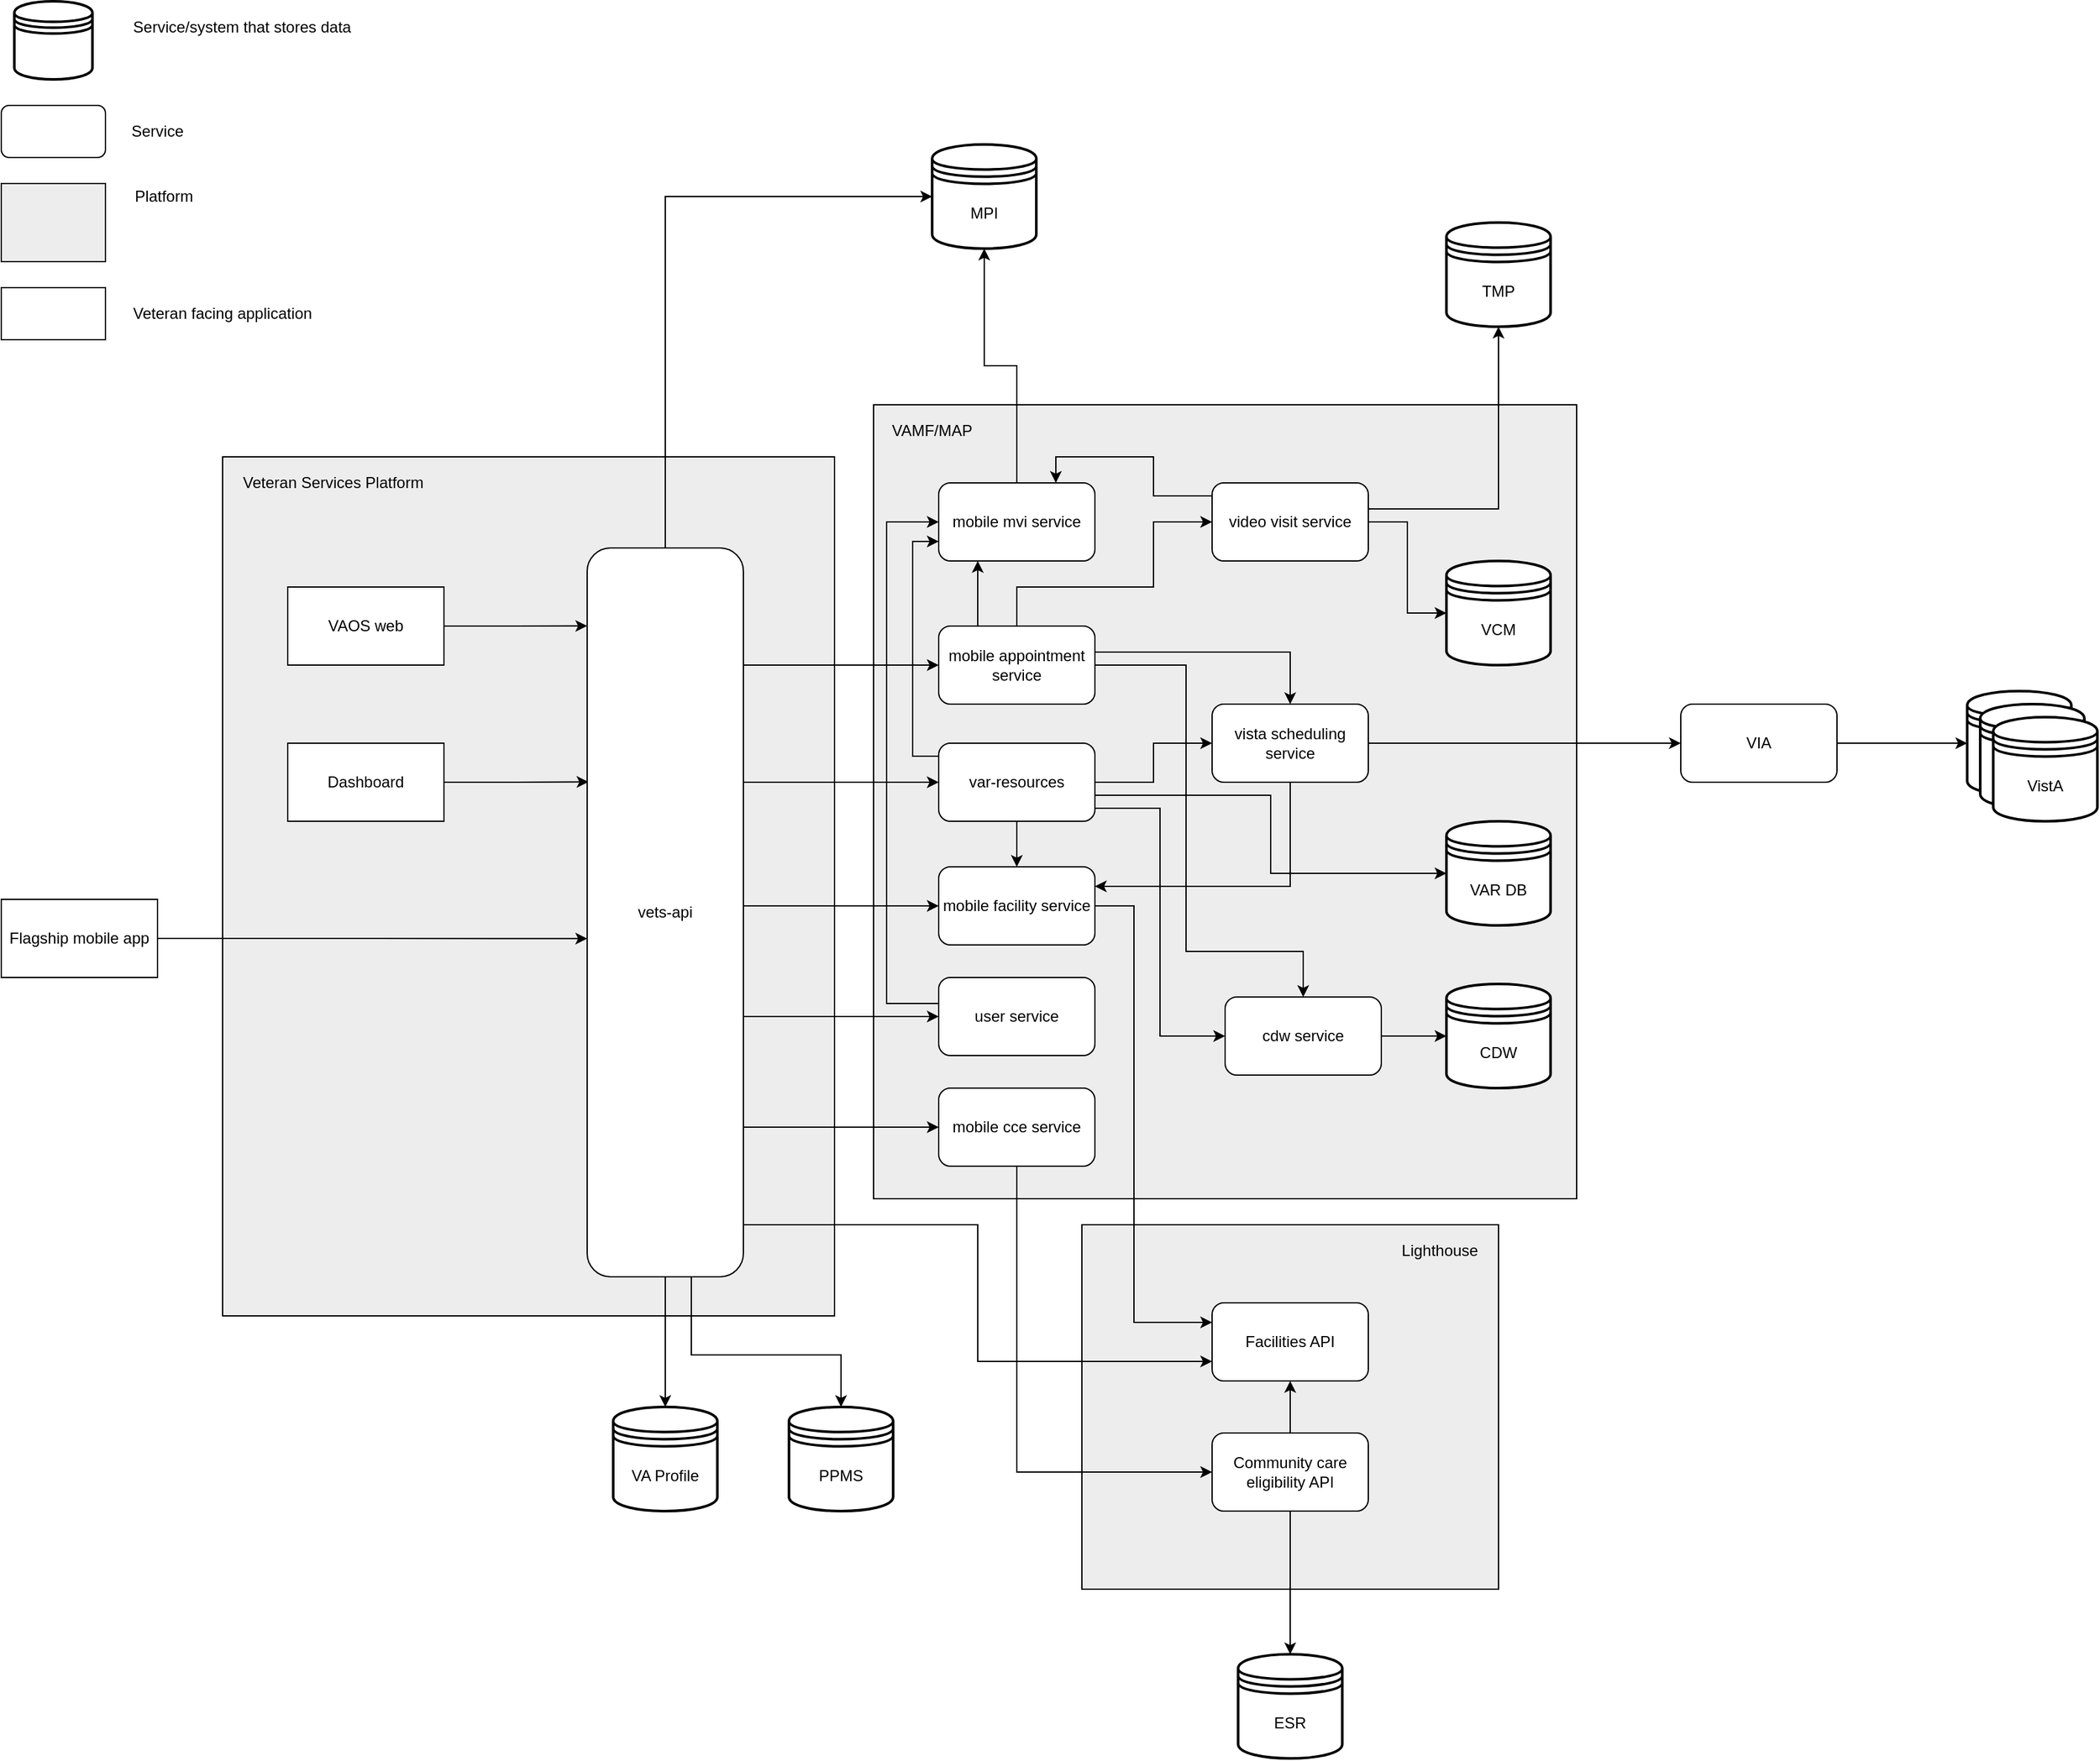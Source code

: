 <mxfile version="14.9.2" type="device"><diagram id="J299OrNDrJW-YTR5PU5g" name="Page-1"><mxGraphModel dx="2634" dy="1934" grid="1" gridSize="10" guides="1" tooltips="1" connect="1" arrows="1" fold="1" page="1" pageScale="1" pageWidth="850" pageHeight="1100" math="0" shadow="0"><root><mxCell id="0"/><mxCell id="1" parent="0"/><mxCell id="KmuFEiy8gwxwUrOHWcom-100" value="" style="rounded=0;whiteSpace=wrap;html=1;fillColor=#EDEDED;" vertex="1" parent="1"><mxGeometry x="650" y="530" width="320" height="280" as="geometry"/></mxCell><mxCell id="KmuFEiy8gwxwUrOHWcom-98" value="" style="rounded=0;whiteSpace=wrap;html=1;fillColor=#EDEDED;" vertex="1" parent="1"><mxGeometry x="490" y="-100" width="540" height="610" as="geometry"/></mxCell><mxCell id="KmuFEiy8gwxwUrOHWcom-96" value="" style="rounded=0;whiteSpace=wrap;html=1;fillColor=#EDEDED;" vertex="1" parent="1"><mxGeometry x="-10" y="-60" width="470" height="660" as="geometry"/></mxCell><mxCell id="KmuFEiy8gwxwUrOHWcom-123" style="edgeStyle=orthogonalEdgeStyle;rounded=0;orthogonalLoop=1;jettySize=auto;html=1;entryX=0;entryY=0.107;entryDx=0;entryDy=0;entryPerimeter=0;" edge="1" parent="1" source="KmuFEiy8gwxwUrOHWcom-1" target="KmuFEiy8gwxwUrOHWcom-4"><mxGeometry relative="1" as="geometry"/></mxCell><mxCell id="KmuFEiy8gwxwUrOHWcom-1" value="VAOS web" style="rounded=0;whiteSpace=wrap;html=1;" vertex="1" parent="1"><mxGeometry x="40" y="40" width="120" height="60" as="geometry"/></mxCell><mxCell id="KmuFEiy8gwxwUrOHWcom-121" style="edgeStyle=orthogonalEdgeStyle;rounded=0;orthogonalLoop=1;jettySize=auto;html=1;entryX=0.008;entryY=0.321;entryDx=0;entryDy=0;entryPerimeter=0;" edge="1" parent="1" source="KmuFEiy8gwxwUrOHWcom-2" target="KmuFEiy8gwxwUrOHWcom-4"><mxGeometry relative="1" as="geometry"/></mxCell><mxCell id="KmuFEiy8gwxwUrOHWcom-2" value="Dashboard" style="rounded=0;whiteSpace=wrap;html=1;" vertex="1" parent="1"><mxGeometry x="40" y="160" width="120" height="60" as="geometry"/></mxCell><mxCell id="KmuFEiy8gwxwUrOHWcom-89" style="edgeStyle=orthogonalEdgeStyle;rounded=0;orthogonalLoop=1;jettySize=auto;html=1;entryX=0;entryY=0.536;entryDx=0;entryDy=0;entryPerimeter=0;" edge="1" parent="1" source="KmuFEiy8gwxwUrOHWcom-3" target="KmuFEiy8gwxwUrOHWcom-4"><mxGeometry relative="1" as="geometry"><mxPoint x="270" y="261" as="targetPoint"/></mxGeometry></mxCell><mxCell id="KmuFEiy8gwxwUrOHWcom-3" value="Flagship mobile app" style="rounded=0;whiteSpace=wrap;html=1;" vertex="1" parent="1"><mxGeometry x="-180" y="280" width="120" height="60" as="geometry"/></mxCell><mxCell id="KmuFEiy8gwxwUrOHWcom-90" style="edgeStyle=orthogonalEdgeStyle;rounded=0;orthogonalLoop=1;jettySize=auto;html=1;entryX=0;entryY=0.5;entryDx=0;entryDy=0;" edge="1" parent="1" source="KmuFEiy8gwxwUrOHWcom-4" target="KmuFEiy8gwxwUrOHWcom-22"><mxGeometry relative="1" as="geometry"><Array as="points"><mxPoint x="440" y="285"/><mxPoint x="440" y="285"/></Array></mxGeometry></mxCell><mxCell id="KmuFEiy8gwxwUrOHWcom-91" style="edgeStyle=orthogonalEdgeStyle;rounded=0;orthogonalLoop=1;jettySize=auto;html=1;entryX=0;entryY=0.5;entryDx=0;entryDy=0;" edge="1" parent="1" source="KmuFEiy8gwxwUrOHWcom-4" target="KmuFEiy8gwxwUrOHWcom-60"><mxGeometry relative="1" as="geometry"><Array as="points"><mxPoint x="450" y="190"/><mxPoint x="450" y="190"/></Array></mxGeometry></mxCell><mxCell id="KmuFEiy8gwxwUrOHWcom-92" style="edgeStyle=orthogonalEdgeStyle;rounded=0;orthogonalLoop=1;jettySize=auto;html=1;entryX=0;entryY=0.5;entryDx=0;entryDy=0;" edge="1" parent="1" source="KmuFEiy8gwxwUrOHWcom-4" target="KmuFEiy8gwxwUrOHWcom-29"><mxGeometry relative="1" as="geometry"><Array as="points"><mxPoint x="460" y="100"/><mxPoint x="460" y="100"/></Array></mxGeometry></mxCell><mxCell id="KmuFEiy8gwxwUrOHWcom-93" style="edgeStyle=orthogonalEdgeStyle;rounded=0;orthogonalLoop=1;jettySize=auto;html=1;entryX=0;entryY=0.5;entryDx=0;entryDy=0;" edge="1" parent="1" source="KmuFEiy8gwxwUrOHWcom-4" target="KmuFEiy8gwxwUrOHWcom-26"><mxGeometry relative="1" as="geometry"><Array as="points"><mxPoint x="480" y="455"/><mxPoint x="480" y="455"/></Array></mxGeometry></mxCell><mxCell id="KmuFEiy8gwxwUrOHWcom-94" style="edgeStyle=orthogonalEdgeStyle;rounded=0;orthogonalLoop=1;jettySize=auto;html=1;entryX=0;entryY=0.75;entryDx=0;entryDy=0;" edge="1" parent="1" source="KmuFEiy8gwxwUrOHWcom-4" target="KmuFEiy8gwxwUrOHWcom-18"><mxGeometry relative="1" as="geometry"><Array as="points"><mxPoint x="570" y="530"/><mxPoint x="570" y="635"/></Array></mxGeometry></mxCell><mxCell id="KmuFEiy8gwxwUrOHWcom-108" style="edgeStyle=orthogonalEdgeStyle;rounded=0;orthogonalLoop=1;jettySize=auto;html=1;entryX=0;entryY=0.5;entryDx=0;entryDy=0;" edge="1" parent="1" source="KmuFEiy8gwxwUrOHWcom-4" target="KmuFEiy8gwxwUrOHWcom-109"><mxGeometry relative="1" as="geometry"><mxPoint x="530" y="-260" as="targetPoint"/><Array as="points"><mxPoint x="330" y="-260"/></Array></mxGeometry></mxCell><mxCell id="KmuFEiy8gwxwUrOHWcom-116" style="edgeStyle=orthogonalEdgeStyle;rounded=0;orthogonalLoop=1;jettySize=auto;html=1;entryX=0;entryY=0.5;entryDx=0;entryDy=0;" edge="1" parent="1" source="KmuFEiy8gwxwUrOHWcom-4" target="KmuFEiy8gwxwUrOHWcom-115"><mxGeometry relative="1" as="geometry"><Array as="points"><mxPoint x="430" y="370"/><mxPoint x="430" y="370"/></Array></mxGeometry></mxCell><mxCell id="KmuFEiy8gwxwUrOHWcom-119" style="edgeStyle=orthogonalEdgeStyle;rounded=0;orthogonalLoop=1;jettySize=auto;html=1;entryX=0.5;entryY=0;entryDx=0;entryDy=0;" edge="1" parent="1" source="KmuFEiy8gwxwUrOHWcom-4" target="KmuFEiy8gwxwUrOHWcom-38"><mxGeometry relative="1" as="geometry"/></mxCell><mxCell id="KmuFEiy8gwxwUrOHWcom-120" style="edgeStyle=orthogonalEdgeStyle;rounded=0;orthogonalLoop=1;jettySize=auto;html=1;entryX=0.5;entryY=0;entryDx=0;entryDy=0;" edge="1" parent="1" source="KmuFEiy8gwxwUrOHWcom-4" target="KmuFEiy8gwxwUrOHWcom-13"><mxGeometry relative="1" as="geometry"><Array as="points"><mxPoint x="350" y="630"/><mxPoint x="465" y="630"/></Array></mxGeometry></mxCell><mxCell id="KmuFEiy8gwxwUrOHWcom-4" value="vets-api" style="rounded=1;whiteSpace=wrap;html=1;" vertex="1" parent="1"><mxGeometry x="270" y="10" width="120" height="560" as="geometry"/></mxCell><mxCell id="KmuFEiy8gwxwUrOHWcom-13" value="PPMS" style="strokeWidth=2;html=1;shape=datastore;whiteSpace=wrap;" vertex="1" parent="1"><mxGeometry x="425" y="670" width="80" height="80" as="geometry"/></mxCell><mxCell id="KmuFEiy8gwxwUrOHWcom-18" value="Facilities API" style="rounded=1;whiteSpace=wrap;html=1;" vertex="1" parent="1"><mxGeometry x="750" y="590" width="120" height="60" as="geometry"/></mxCell><mxCell id="KmuFEiy8gwxwUrOHWcom-102" style="edgeStyle=orthogonalEdgeStyle;rounded=0;orthogonalLoop=1;jettySize=auto;html=1;entryX=0.5;entryY=1;entryDx=0;entryDy=0;" edge="1" parent="1" source="KmuFEiy8gwxwUrOHWcom-19" target="KmuFEiy8gwxwUrOHWcom-18"><mxGeometry relative="1" as="geometry"/></mxCell><mxCell id="KmuFEiy8gwxwUrOHWcom-118" style="edgeStyle=orthogonalEdgeStyle;rounded=0;orthogonalLoop=1;jettySize=auto;html=1;entryX=0.5;entryY=0;entryDx=0;entryDy=0;" edge="1" parent="1" source="KmuFEiy8gwxwUrOHWcom-19" target="KmuFEiy8gwxwUrOHWcom-40"><mxGeometry relative="1" as="geometry"><Array as="points"><mxPoint x="810" y="850"/><mxPoint x="810" y="850"/></Array></mxGeometry></mxCell><mxCell id="KmuFEiy8gwxwUrOHWcom-19" value="Community care eligibility API" style="rounded=1;whiteSpace=wrap;html=1;" vertex="1" parent="1"><mxGeometry x="750" y="690" width="120" height="60" as="geometry"/></mxCell><mxCell id="KmuFEiy8gwxwUrOHWcom-81" style="edgeStyle=orthogonalEdgeStyle;rounded=0;orthogonalLoop=1;jettySize=auto;html=1;entryX=0;entryY=0.25;entryDx=0;entryDy=0;" edge="1" parent="1" source="KmuFEiy8gwxwUrOHWcom-22" target="KmuFEiy8gwxwUrOHWcom-18"><mxGeometry relative="1" as="geometry"><Array as="points"><mxPoint x="690" y="285"/><mxPoint x="690" y="605"/></Array></mxGeometry></mxCell><mxCell id="KmuFEiy8gwxwUrOHWcom-22" value="mobile facility service" style="rounded=1;whiteSpace=wrap;html=1;" vertex="1" parent="1"><mxGeometry x="540" y="255" width="120" height="60" as="geometry"/></mxCell><mxCell id="KmuFEiy8gwxwUrOHWcom-85" style="edgeStyle=orthogonalEdgeStyle;rounded=0;orthogonalLoop=1;jettySize=auto;html=1;entryX=0;entryY=0.5;entryDx=0;entryDy=0;" edge="1" parent="1" source="KmuFEiy8gwxwUrOHWcom-24" target="KmuFEiy8gwxwUrOHWcom-25"><mxGeometry relative="1" as="geometry"/></mxCell><mxCell id="KmuFEiy8gwxwUrOHWcom-24" value="cdw service" style="rounded=1;whiteSpace=wrap;html=1;" vertex="1" parent="1"><mxGeometry x="760" y="355" width="120" height="60" as="geometry"/></mxCell><mxCell id="KmuFEiy8gwxwUrOHWcom-25" value="CDW" style="strokeWidth=2;html=1;shape=datastore;whiteSpace=wrap;" vertex="1" parent="1"><mxGeometry x="930" y="345" width="80" height="80" as="geometry"/></mxCell><mxCell id="KmuFEiy8gwxwUrOHWcom-71" style="edgeStyle=orthogonalEdgeStyle;rounded=0;orthogonalLoop=1;jettySize=auto;html=1;entryX=0;entryY=0.5;entryDx=0;entryDy=0;" edge="1" parent="1" source="KmuFEiy8gwxwUrOHWcom-26" target="KmuFEiy8gwxwUrOHWcom-19"><mxGeometry relative="1" as="geometry"><Array as="points"><mxPoint x="600" y="720"/></Array></mxGeometry></mxCell><mxCell id="KmuFEiy8gwxwUrOHWcom-26" value="mobile cce service" style="rounded=1;whiteSpace=wrap;html=1;" vertex="1" parent="1"><mxGeometry x="540" y="425" width="120" height="60" as="geometry"/></mxCell><mxCell id="KmuFEiy8gwxwUrOHWcom-66" style="edgeStyle=orthogonalEdgeStyle;rounded=0;orthogonalLoop=1;jettySize=auto;html=1;entryX=0;entryY=0.5;entryDx=0;entryDy=0;" edge="1" parent="1" source="KmuFEiy8gwxwUrOHWcom-29" target="KmuFEiy8gwxwUrOHWcom-34"><mxGeometry relative="1" as="geometry"><Array as="points"><mxPoint x="600" y="40"/><mxPoint x="705" y="40"/><mxPoint x="705" y="-10"/></Array></mxGeometry></mxCell><mxCell id="KmuFEiy8gwxwUrOHWcom-75" style="edgeStyle=orthogonalEdgeStyle;rounded=0;orthogonalLoop=1;jettySize=auto;html=1;entryX=0.5;entryY=0;entryDx=0;entryDy=0;" edge="1" parent="1" source="KmuFEiy8gwxwUrOHWcom-29" target="KmuFEiy8gwxwUrOHWcom-35"><mxGeometry relative="1" as="geometry"><Array as="points"><mxPoint x="810" y="90"/></Array></mxGeometry></mxCell><mxCell id="KmuFEiy8gwxwUrOHWcom-86" style="edgeStyle=orthogonalEdgeStyle;rounded=0;orthogonalLoop=1;jettySize=auto;html=1;entryX=0.5;entryY=0;entryDx=0;entryDy=0;" edge="1" parent="1" source="KmuFEiy8gwxwUrOHWcom-29" target="KmuFEiy8gwxwUrOHWcom-24"><mxGeometry relative="1" as="geometry"><Array as="points"><mxPoint x="730" y="100"/><mxPoint x="730" y="320"/><mxPoint x="820" y="320"/></Array></mxGeometry></mxCell><mxCell id="KmuFEiy8gwxwUrOHWcom-111" style="edgeStyle=orthogonalEdgeStyle;rounded=0;orthogonalLoop=1;jettySize=auto;html=1;exitX=0.25;exitY=0;exitDx=0;exitDy=0;entryX=0.25;entryY=1;entryDx=0;entryDy=0;" edge="1" parent="1" source="KmuFEiy8gwxwUrOHWcom-29" target="KmuFEiy8gwxwUrOHWcom-107"><mxGeometry relative="1" as="geometry"/></mxCell><mxCell id="KmuFEiy8gwxwUrOHWcom-29" value="mobile appointment service" style="rounded=1;whiteSpace=wrap;html=1;" vertex="1" parent="1"><mxGeometry x="540" y="70" width="120" height="60" as="geometry"/></mxCell><mxCell id="KmuFEiy8gwxwUrOHWcom-30" value="VAR DB" style="strokeWidth=2;html=1;shape=datastore;whiteSpace=wrap;" vertex="1" parent="1"><mxGeometry x="930" y="220" width="80" height="80" as="geometry"/></mxCell><mxCell id="KmuFEiy8gwxwUrOHWcom-32" value="VistA" style="strokeWidth=2;html=1;shape=datastore;whiteSpace=wrap;" vertex="1" parent="1"><mxGeometry x="1330" y="120" width="80" height="80" as="geometry"/></mxCell><mxCell id="KmuFEiy8gwxwUrOHWcom-33" value="TMP" style="strokeWidth=2;html=1;shape=datastore;whiteSpace=wrap;" vertex="1" parent="1"><mxGeometry x="930" y="-240" width="80" height="80" as="geometry"/></mxCell><mxCell id="KmuFEiy8gwxwUrOHWcom-77" style="edgeStyle=orthogonalEdgeStyle;rounded=0;orthogonalLoop=1;jettySize=auto;html=1;entryX=0;entryY=0.5;entryDx=0;entryDy=0;" edge="1" parent="1" source="KmuFEiy8gwxwUrOHWcom-34" target="KmuFEiy8gwxwUrOHWcom-37"><mxGeometry relative="1" as="geometry"/></mxCell><mxCell id="KmuFEiy8gwxwUrOHWcom-103" style="edgeStyle=orthogonalEdgeStyle;rounded=0;orthogonalLoop=1;jettySize=auto;html=1;entryX=0.5;entryY=1;entryDx=0;entryDy=0;" edge="1" parent="1" source="KmuFEiy8gwxwUrOHWcom-34" target="KmuFEiy8gwxwUrOHWcom-33"><mxGeometry relative="1" as="geometry"><Array as="points"><mxPoint x="970" y="-20"/></Array></mxGeometry></mxCell><mxCell id="KmuFEiy8gwxwUrOHWcom-113" style="edgeStyle=orthogonalEdgeStyle;rounded=0;orthogonalLoop=1;jettySize=auto;html=1;entryX=0.75;entryY=0;entryDx=0;entryDy=0;" edge="1" parent="1" source="KmuFEiy8gwxwUrOHWcom-34" target="KmuFEiy8gwxwUrOHWcom-107"><mxGeometry relative="1" as="geometry"><Array as="points"><mxPoint x="705" y="-30"/><mxPoint x="705" y="-60"/><mxPoint x="630" y="-60"/></Array></mxGeometry></mxCell><mxCell id="KmuFEiy8gwxwUrOHWcom-34" value="video visit service" style="rounded=1;whiteSpace=wrap;html=1;" vertex="1" parent="1"><mxGeometry x="750" y="-40" width="120" height="60" as="geometry"/></mxCell><mxCell id="KmuFEiy8gwxwUrOHWcom-74" style="edgeStyle=orthogonalEdgeStyle;rounded=0;orthogonalLoop=1;jettySize=auto;html=1;entryX=0;entryY=0.5;entryDx=0;entryDy=0;" edge="1" parent="1" source="KmuFEiy8gwxwUrOHWcom-35" target="KmuFEiy8gwxwUrOHWcom-36"><mxGeometry relative="1" as="geometry"/></mxCell><mxCell id="KmuFEiy8gwxwUrOHWcom-114" style="edgeStyle=orthogonalEdgeStyle;rounded=0;orthogonalLoop=1;jettySize=auto;html=1;entryX=1;entryY=0.25;entryDx=0;entryDy=0;" edge="1" parent="1" source="KmuFEiy8gwxwUrOHWcom-35" target="KmuFEiy8gwxwUrOHWcom-22"><mxGeometry relative="1" as="geometry"><Array as="points"><mxPoint x="810" y="270"/></Array></mxGeometry></mxCell><mxCell id="KmuFEiy8gwxwUrOHWcom-35" value="vista scheduling service" style="rounded=1;whiteSpace=wrap;html=1;" vertex="1" parent="1"><mxGeometry x="750" y="130" width="120" height="60" as="geometry"/></mxCell><mxCell id="KmuFEiy8gwxwUrOHWcom-64" style="edgeStyle=orthogonalEdgeStyle;rounded=0;orthogonalLoop=1;jettySize=auto;html=1;entryX=0;entryY=0.5;entryDx=0;entryDy=0;" edge="1" parent="1" source="KmuFEiy8gwxwUrOHWcom-36" target="KmuFEiy8gwxwUrOHWcom-32"><mxGeometry relative="1" as="geometry"/></mxCell><mxCell id="KmuFEiy8gwxwUrOHWcom-36" value="VIA" style="rounded=1;whiteSpace=wrap;html=1;" vertex="1" parent="1"><mxGeometry x="1110" y="130" width="120" height="60" as="geometry"/></mxCell><mxCell id="KmuFEiy8gwxwUrOHWcom-37" value="VCM" style="strokeWidth=2;html=1;shape=datastore;whiteSpace=wrap;" vertex="1" parent="1"><mxGeometry x="930" y="20" width="80" height="80" as="geometry"/></mxCell><mxCell id="KmuFEiy8gwxwUrOHWcom-38" value="VA Profile" style="strokeWidth=2;html=1;shape=datastore;whiteSpace=wrap;" vertex="1" parent="1"><mxGeometry x="290" y="670" width="80" height="80" as="geometry"/></mxCell><mxCell id="KmuFEiy8gwxwUrOHWcom-40" value="ESR" style="strokeWidth=2;html=1;shape=datastore;whiteSpace=wrap;" vertex="1" parent="1"><mxGeometry x="770" y="860" width="80" height="80" as="geometry"/></mxCell><mxCell id="KmuFEiy8gwxwUrOHWcom-57" value="VistA" style="strokeWidth=2;html=1;shape=datastore;whiteSpace=wrap;" vertex="1" parent="1"><mxGeometry x="1340" y="130" width="80" height="80" as="geometry"/></mxCell><mxCell id="KmuFEiy8gwxwUrOHWcom-58" value="VistA" style="strokeWidth=2;html=1;shape=datastore;whiteSpace=wrap;" vertex="1" parent="1"><mxGeometry x="1350" y="140" width="80" height="80" as="geometry"/></mxCell><mxCell id="KmuFEiy8gwxwUrOHWcom-65" style="edgeStyle=orthogonalEdgeStyle;rounded=0;orthogonalLoop=1;jettySize=auto;html=1;entryX=0;entryY=0.5;entryDx=0;entryDy=0;" edge="1" parent="1" source="KmuFEiy8gwxwUrOHWcom-60" target="KmuFEiy8gwxwUrOHWcom-35"><mxGeometry relative="1" as="geometry"/></mxCell><mxCell id="KmuFEiy8gwxwUrOHWcom-68" style="edgeStyle=orthogonalEdgeStyle;rounded=0;orthogonalLoop=1;jettySize=auto;html=1;entryX=0.5;entryY=0;entryDx=0;entryDy=0;" edge="1" parent="1" source="KmuFEiy8gwxwUrOHWcom-60" target="KmuFEiy8gwxwUrOHWcom-22"><mxGeometry relative="1" as="geometry"/></mxCell><mxCell id="KmuFEiy8gwxwUrOHWcom-80" style="edgeStyle=orthogonalEdgeStyle;rounded=0;orthogonalLoop=1;jettySize=auto;html=1;entryX=0;entryY=0.5;entryDx=0;entryDy=0;" edge="1" parent="1" source="KmuFEiy8gwxwUrOHWcom-60" target="KmuFEiy8gwxwUrOHWcom-24"><mxGeometry relative="1" as="geometry"><Array as="points"><mxPoint x="710" y="210"/><mxPoint x="710" y="385"/></Array></mxGeometry></mxCell><mxCell id="KmuFEiy8gwxwUrOHWcom-104" style="edgeStyle=orthogonalEdgeStyle;rounded=0;orthogonalLoop=1;jettySize=auto;html=1;entryX=0;entryY=0.5;entryDx=0;entryDy=0;" edge="1" parent="1" source="KmuFEiy8gwxwUrOHWcom-60" target="KmuFEiy8gwxwUrOHWcom-30"><mxGeometry relative="1" as="geometry"><Array as="points"><mxPoint x="795" y="200"/><mxPoint x="795" y="260"/></Array></mxGeometry></mxCell><mxCell id="KmuFEiy8gwxwUrOHWcom-112" style="edgeStyle=orthogonalEdgeStyle;rounded=0;orthogonalLoop=1;jettySize=auto;html=1;entryX=0;entryY=0.75;entryDx=0;entryDy=0;" edge="1" parent="1" source="KmuFEiy8gwxwUrOHWcom-60" target="KmuFEiy8gwxwUrOHWcom-107"><mxGeometry relative="1" as="geometry"><Array as="points"><mxPoint x="520" y="170"/><mxPoint x="520" y="5"/></Array></mxGeometry></mxCell><mxCell id="KmuFEiy8gwxwUrOHWcom-60" value="var-resources" style="rounded=1;whiteSpace=wrap;html=1;" vertex="1" parent="1"><mxGeometry x="540" y="160" width="120" height="60" as="geometry"/></mxCell><mxCell id="KmuFEiy8gwxwUrOHWcom-97" value="Veteran Services Platform" style="text;html=1;strokeColor=none;fillColor=none;align=center;verticalAlign=middle;whiteSpace=wrap;rounded=0;" vertex="1" parent="1"><mxGeometry y="-50" width="150" height="20" as="geometry"/></mxCell><mxCell id="KmuFEiy8gwxwUrOHWcom-99" value="VAMF/MAP" style="text;html=1;strokeColor=none;fillColor=none;align=center;verticalAlign=middle;whiteSpace=wrap;rounded=0;" vertex="1" parent="1"><mxGeometry x="460" y="-90" width="150" height="20" as="geometry"/></mxCell><mxCell id="KmuFEiy8gwxwUrOHWcom-101" value="Lighthouse" style="text;html=1;strokeColor=none;fillColor=none;align=center;verticalAlign=middle;whiteSpace=wrap;rounded=0;" vertex="1" parent="1"><mxGeometry x="850" y="540" width="150" height="20" as="geometry"/></mxCell><mxCell id="KmuFEiy8gwxwUrOHWcom-110" style="edgeStyle=orthogonalEdgeStyle;rounded=0;orthogonalLoop=1;jettySize=auto;html=1;entryX=0.5;entryY=1;entryDx=0;entryDy=0;" edge="1" parent="1" source="KmuFEiy8gwxwUrOHWcom-107" target="KmuFEiy8gwxwUrOHWcom-109"><mxGeometry relative="1" as="geometry"/></mxCell><mxCell id="KmuFEiy8gwxwUrOHWcom-107" value="mobile mvi service" style="rounded=1;whiteSpace=wrap;html=1;" vertex="1" parent="1"><mxGeometry x="540" y="-40" width="120" height="60" as="geometry"/></mxCell><mxCell id="KmuFEiy8gwxwUrOHWcom-109" value="MPI" style="strokeWidth=2;html=1;shape=datastore;whiteSpace=wrap;" vertex="1" parent="1"><mxGeometry x="535" y="-300" width="80" height="80" as="geometry"/></mxCell><mxCell id="KmuFEiy8gwxwUrOHWcom-117" style="edgeStyle=orthogonalEdgeStyle;rounded=0;orthogonalLoop=1;jettySize=auto;html=1;entryX=0;entryY=0.5;entryDx=0;entryDy=0;" edge="1" parent="1" source="KmuFEiy8gwxwUrOHWcom-115" target="KmuFEiy8gwxwUrOHWcom-107"><mxGeometry relative="1" as="geometry"><Array as="points"><mxPoint x="500" y="360"/><mxPoint x="500" y="-10"/></Array></mxGeometry></mxCell><mxCell id="KmuFEiy8gwxwUrOHWcom-115" value="user service" style="rounded=1;whiteSpace=wrap;html=1;" vertex="1" parent="1"><mxGeometry x="540" y="340" width="120" height="60" as="geometry"/></mxCell><mxCell id="KmuFEiy8gwxwUrOHWcom-125" value="" style="strokeWidth=2;html=1;shape=datastore;whiteSpace=wrap;" vertex="1" parent="1"><mxGeometry x="-170" y="-410" width="60" height="60" as="geometry"/></mxCell><mxCell id="KmuFEiy8gwxwUrOHWcom-126" value="Service/system that stores data" style="text;html=1;strokeColor=none;fillColor=none;align=center;verticalAlign=middle;whiteSpace=wrap;rounded=0;" vertex="1" parent="1"><mxGeometry x="-90" y="-400" width="190" height="20" as="geometry"/></mxCell><mxCell id="KmuFEiy8gwxwUrOHWcom-127" value="" style="rounded=1;whiteSpace=wrap;html=1;" vertex="1" parent="1"><mxGeometry x="-180" y="-330" width="80" height="40" as="geometry"/></mxCell><mxCell id="KmuFEiy8gwxwUrOHWcom-128" value="Service" style="text;html=1;strokeColor=none;fillColor=none;align=center;verticalAlign=middle;whiteSpace=wrap;rounded=0;" vertex="1" parent="1"><mxGeometry x="-90" y="-320" width="60" height="20" as="geometry"/></mxCell><mxCell id="KmuFEiy8gwxwUrOHWcom-129" value="" style="rounded=0;whiteSpace=wrap;html=1;fillColor=#EDEDED;" vertex="1" parent="1"><mxGeometry x="-180" y="-270" width="80" height="60" as="geometry"/></mxCell><mxCell id="KmuFEiy8gwxwUrOHWcom-130" value="Platform" style="text;html=1;strokeColor=none;fillColor=none;align=center;verticalAlign=middle;whiteSpace=wrap;rounded=0;" vertex="1" parent="1"><mxGeometry x="-80" y="-270" width="50" height="20" as="geometry"/></mxCell><mxCell id="KmuFEiy8gwxwUrOHWcom-131" value="" style="rounded=0;whiteSpace=wrap;html=1;" vertex="1" parent="1"><mxGeometry x="-180" y="-190" width="80" height="40" as="geometry"/></mxCell><mxCell id="KmuFEiy8gwxwUrOHWcom-132" value="Veteran facing application" style="text;html=1;strokeColor=none;fillColor=none;align=center;verticalAlign=middle;whiteSpace=wrap;rounded=0;" vertex="1" parent="1"><mxGeometry x="-90" y="-180" width="160" height="20" as="geometry"/></mxCell></root></mxGraphModel></diagram></mxfile>